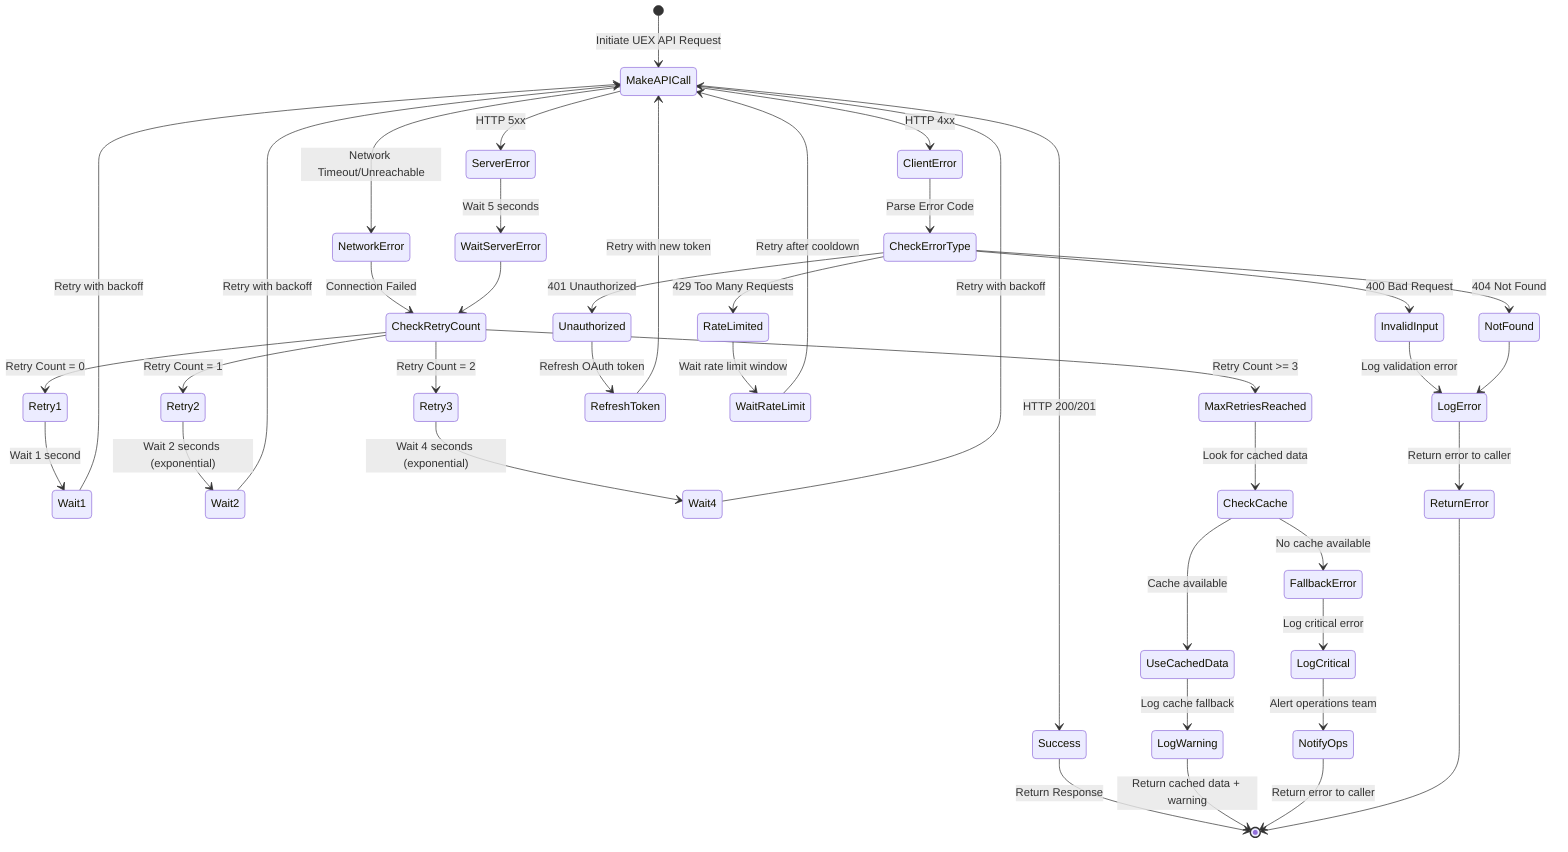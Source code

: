 stateDiagram-v2
    [*] --> MakeAPICall: Initiate UEX API Request
    
    MakeAPICall --> Success: HTTP 200/201
    MakeAPICall --> NetworkError: Network Timeout/Unreachable
    MakeAPICall --> ClientError: HTTP 4xx
    MakeAPICall --> ServerError: HTTP 5xx
    
    Success --> [*]: Return Response
    
    NetworkError --> CheckRetryCount: Connection Failed
    
    CheckRetryCount --> Retry1: Retry Count = 0
    CheckRetryCount --> Retry2: Retry Count = 1
    CheckRetryCount --> Retry3: Retry Count = 2
    CheckRetryCount --> MaxRetriesReached: Retry Count >= 3
    
    Retry1 --> Wait1: Wait 1 second
    Retry2 --> Wait2: Wait 2 seconds (exponential)
    Retry3 --> Wait4: Wait 4 seconds (exponential)
    
    Wait1 --> MakeAPICall: Retry with backoff
    Wait2 --> MakeAPICall: Retry with backoff
    Wait4 --> MakeAPICall: Retry with backoff
    
    ClientError --> CheckErrorType: Parse Error Code
    
    CheckErrorType --> InvalidInput: 400 Bad Request
    CheckErrorType --> Unauthorized: 401 Unauthorized
    CheckErrorType --> NotFound: 404 Not Found
    CheckErrorType --> RateLimited: 429 Too Many Requests
    
    InvalidInput --> LogError: Log validation error
    Unauthorized --> RefreshToken: Refresh OAuth token
    NotFound --> LogError
    RateLimited --> WaitRateLimit: Wait rate limit window
    
    RefreshToken --> MakeAPICall: Retry with new token
    WaitRateLimit --> MakeAPICall: Retry after cooldown
    LogError --> ReturnError: Return error to caller
    
    ServerError --> WaitServerError: Wait 5 seconds
    WaitServerError --> CheckRetryCount
    
    MaxRetriesReached --> CheckCache: Look for cached data
    
    CheckCache --> UseCachedData: Cache available
    CheckCache --> FallbackError: No cache available
    
    UseCachedData --> LogWarning: Log cache fallback
    LogWarning --> [*]: Return cached data + warning
    
    FallbackError --> LogCritical: Log critical error
    LogCritical --> NotifyOps: Alert operations team
    NotifyOps --> [*]: Return error to caller
    
    ReturnError --> [*]